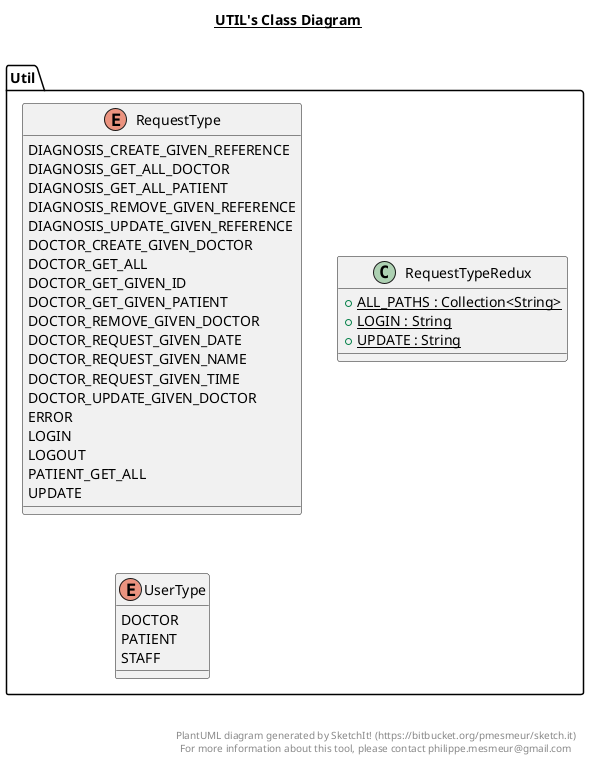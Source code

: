 @startuml

title __UTIL's Class Diagram__\n

  namespace Util {
    enum RequestType {
      DIAGNOSIS_CREATE_GIVEN_REFERENCE
      DIAGNOSIS_GET_ALL_DOCTOR
      DIAGNOSIS_GET_ALL_PATIENT
      DIAGNOSIS_REMOVE_GIVEN_REFERENCE
      DIAGNOSIS_UPDATE_GIVEN_REFERENCE
      DOCTOR_CREATE_GIVEN_DOCTOR
      DOCTOR_GET_ALL
      DOCTOR_GET_GIVEN_ID
      DOCTOR_GET_GIVEN_PATIENT
      DOCTOR_REMOVE_GIVEN_DOCTOR
      DOCTOR_REQUEST_GIVEN_DATE
      DOCTOR_REQUEST_GIVEN_NAME
      DOCTOR_REQUEST_GIVEN_TIME
      DOCTOR_UPDATE_GIVEN_DOCTOR
      ERROR
      LOGIN
      LOGOUT
      PATIENT_GET_ALL
      UPDATE
    }
  }
  

  namespace Util {
    class Util.RequestTypeRedux {
        {static} + ALL_PATHS : Collection<String>
        {static} + LOGIN : String
        {static} + UPDATE : String
    }
  }
  

  namespace Util {
    enum UserType {
      DOCTOR
      PATIENT
      STAFF
    }
  }
  



right footer


PlantUML diagram generated by SketchIt! (https://bitbucket.org/pmesmeur/sketch.it)
For more information about this tool, please contact philippe.mesmeur@gmail.com
endfooter

@enduml
